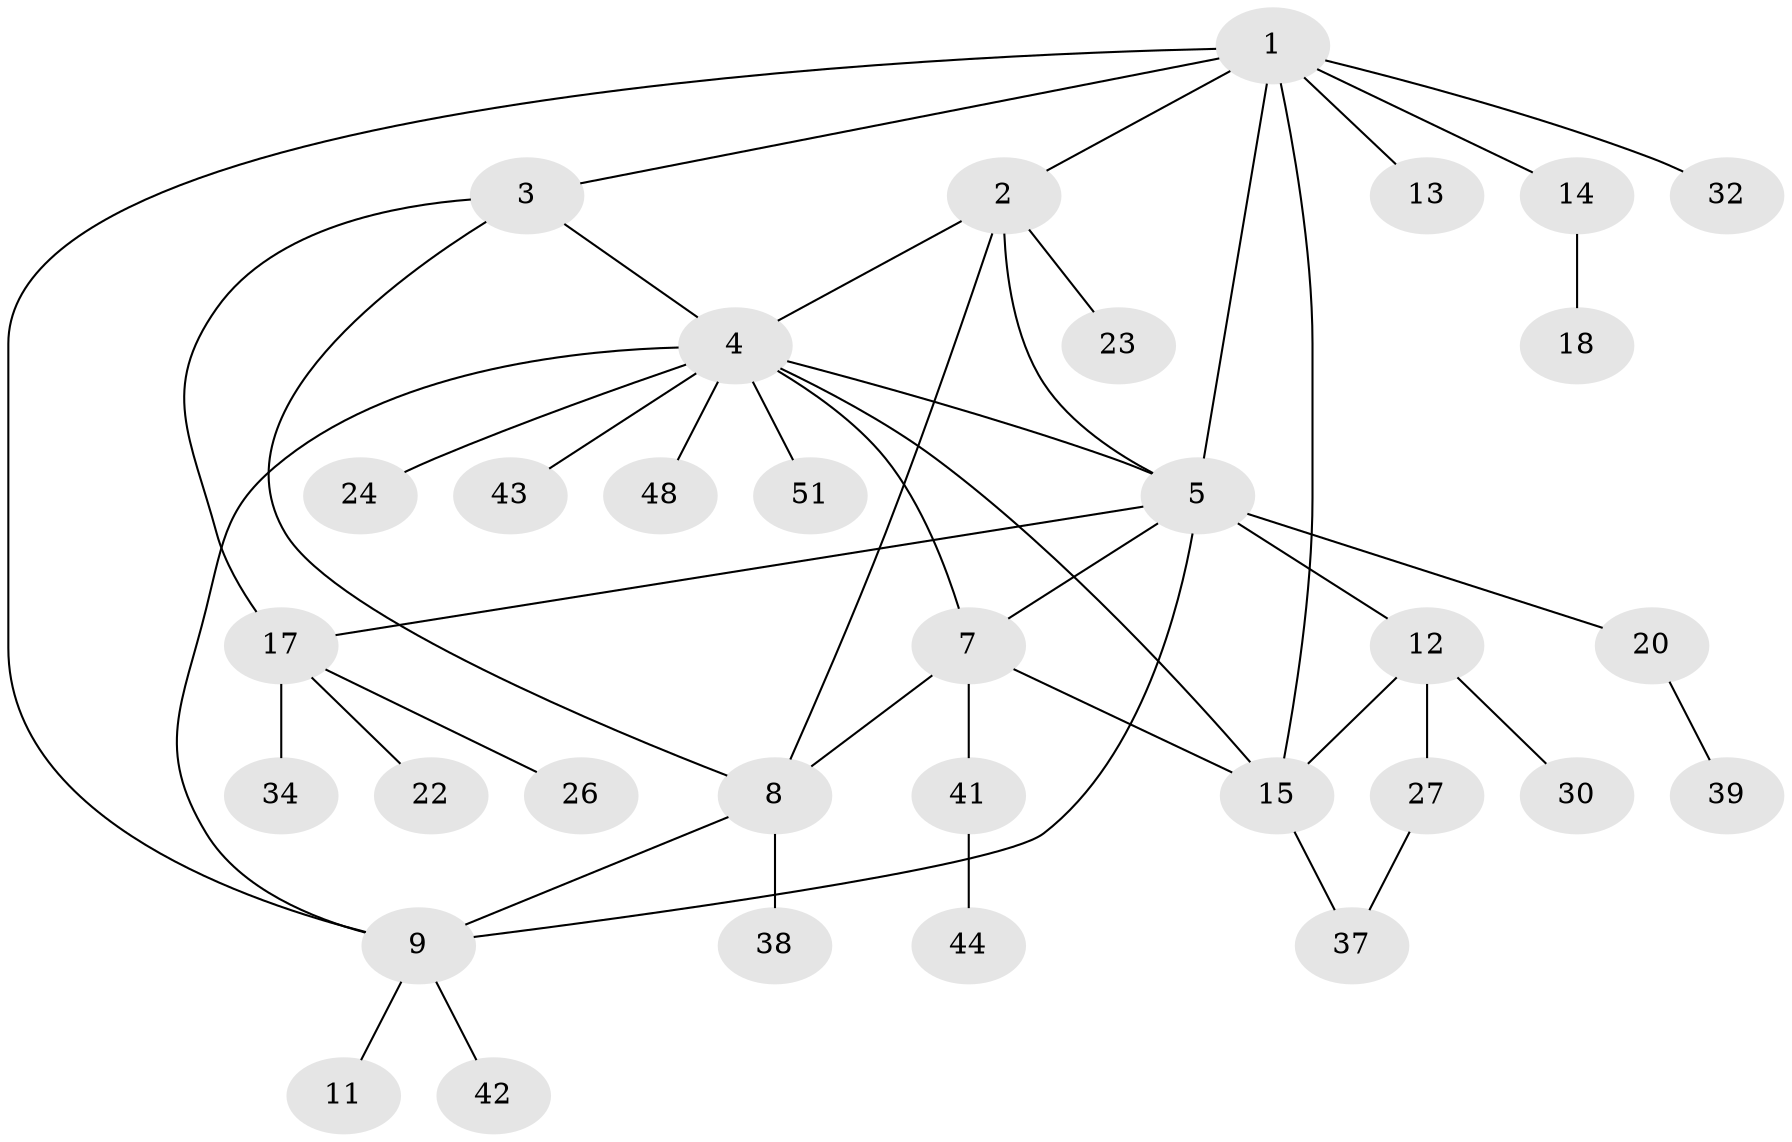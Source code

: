 // Generated by graph-tools (version 1.1) at 2025/52/02/27/25 19:52:21]
// undirected, 33 vertices, 46 edges
graph export_dot {
graph [start="1"]
  node [color=gray90,style=filled];
  1 [super="+36"];
  2 [super="+40"];
  3 [super="+29"];
  4 [super="+6"];
  5 [super="+10"];
  7 [super="+28"];
  8;
  9 [super="+19"];
  11;
  12 [super="+16"];
  13;
  14 [super="+33"];
  15 [super="+25"];
  17 [super="+21"];
  18 [super="+35"];
  20;
  22;
  23;
  24 [super="+47"];
  26 [super="+49"];
  27 [super="+31"];
  30 [super="+46"];
  32;
  34;
  37 [super="+50"];
  38;
  39;
  41;
  42;
  43;
  44 [super="+45"];
  48;
  51;
  1 -- 2;
  1 -- 3;
  1 -- 13;
  1 -- 14;
  1 -- 15;
  1 -- 32;
  1 -- 9;
  1 -- 5;
  2 -- 8;
  2 -- 23;
  2 -- 4;
  2 -- 5;
  3 -- 4;
  3 -- 17;
  3 -- 8;
  4 -- 7;
  4 -- 9;
  4 -- 24;
  4 -- 43;
  4 -- 48;
  4 -- 51;
  4 -- 5;
  4 -- 15;
  5 -- 7;
  5 -- 17;
  5 -- 20;
  5 -- 9;
  5 -- 12;
  7 -- 8;
  7 -- 15;
  7 -- 41;
  8 -- 9;
  8 -- 38;
  9 -- 11;
  9 -- 42;
  12 -- 27;
  12 -- 30;
  12 -- 15;
  14 -- 18;
  15 -- 37;
  17 -- 22;
  17 -- 26;
  17 -- 34;
  20 -- 39;
  27 -- 37;
  41 -- 44;
}
